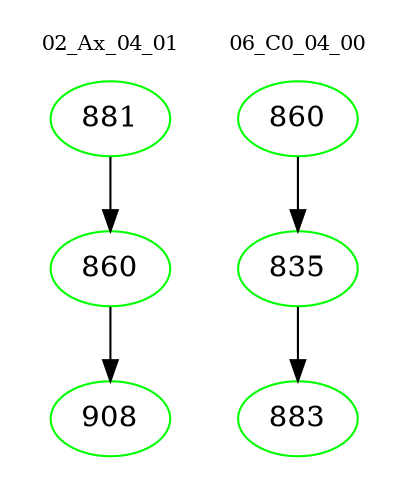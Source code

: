 digraph{
subgraph cluster_0 {
color = white
label = "02_Ax_04_01";
fontsize=10;
T0_881 [label="881", color="green"]
T0_881 -> T0_860 [color="black"]
T0_860 [label="860", color="green"]
T0_860 -> T0_908 [color="black"]
T0_908 [label="908", color="green"]
}
subgraph cluster_1 {
color = white
label = "06_C0_04_00";
fontsize=10;
T1_860 [label="860", color="green"]
T1_860 -> T1_835 [color="black"]
T1_835 [label="835", color="green"]
T1_835 -> T1_883 [color="black"]
T1_883 [label="883", color="green"]
}
}
